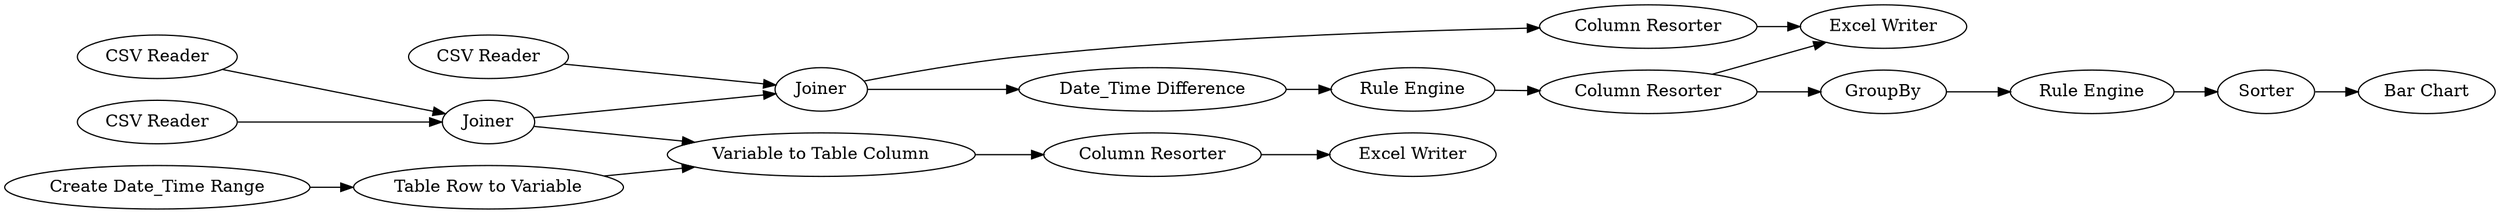 digraph {
	"-2787546956992792134_14" [label="Date_Time Difference"]
	"-2787546956992792134_10" [label="Table Row to Variable"]
	"-2787546956992792134_3" [label="CSV Reader"]
	"-2787546956992792134_11" [label="Column Resorter"]
	"5411056884644867589_23" [label="Rule Engine"]
	"5411056884644867589_21" [label=GroupBy]
	"-2787546956992792134_16" [label="Column Resorter"]
	"-2787546956992792134_9" [label="Variable to Table Column"]
	"-2787546956992792134_15" [label="Rule Engine"]
	"-2787546956992792134_1" [label="CSV Reader"]
	"-2787546956992792134_17" [label="Excel Writer"]
	"-2787546956992792134_2" [label="CSV Reader"]
	"-2787546956992792134_7" [label="Create Date_Time Range"]
	"-2787546956992792134_5" [label=Joiner]
	"-2787546956992792134_22" [label="Bar Chart"]
	"-2787546956992792134_6" [label="Column Resorter"]
	"-2787546956992792134_4" [label=Joiner]
	"-2787546956992792134_20" [label="Excel Writer"]
	"5411056884644867589_24" [label=Sorter]
	"-2787546956992792134_7" -> "-2787546956992792134_10"
	"-2787546956992792134_1" -> "-2787546956992792134_5"
	"-2787546956992792134_14" -> "-2787546956992792134_15"
	"5411056884644867589_23" -> "5411056884644867589_24"
	"-2787546956992792134_6" -> "-2787546956992792134_17"
	"-2787546956992792134_9" -> "-2787546956992792134_11"
	"-2787546956992792134_3" -> "-2787546956992792134_4"
	"-2787546956992792134_11" -> "-2787546956992792134_20"
	"-2787546956992792134_2" -> "-2787546956992792134_4"
	"-2787546956992792134_16" -> "5411056884644867589_21"
	"-2787546956992792134_16" -> "-2787546956992792134_17"
	"-2787546956992792134_4" -> "-2787546956992792134_5"
	"-2787546956992792134_5" -> "-2787546956992792134_14"
	"5411056884644867589_24" -> "-2787546956992792134_22"
	"-2787546956992792134_15" -> "-2787546956992792134_16"
	"-2787546956992792134_5" -> "-2787546956992792134_6"
	"-2787546956992792134_4" -> "-2787546956992792134_9"
	"5411056884644867589_21" -> "5411056884644867589_23"
	"-2787546956992792134_10" -> "-2787546956992792134_9"
	rankdir=LR
}
